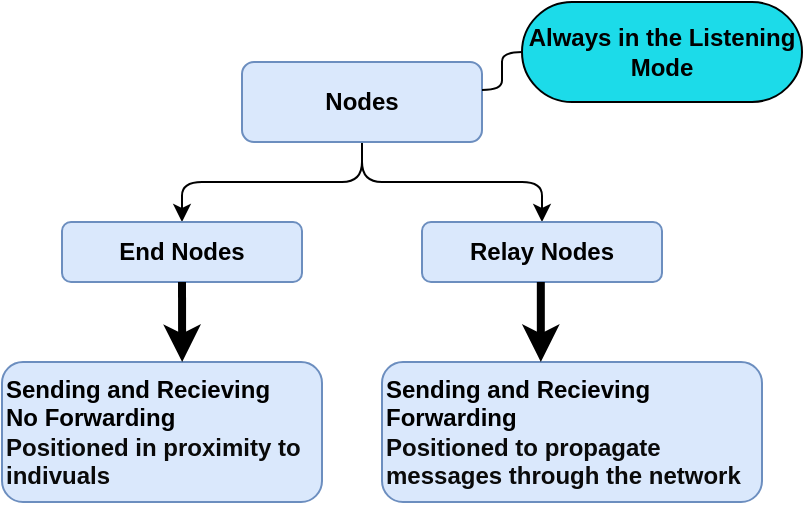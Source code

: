 <mxfile version="24.2.5" type="github">
  <diagram name="Page-1" id="7xbXfxioIFqfHObX2ar9">
    <mxGraphModel dx="934" dy="494" grid="1" gridSize="10" guides="1" tooltips="1" connect="1" arrows="1" fold="1" page="1" pageScale="1" pageWidth="827" pageHeight="1169" math="0" shadow="0">
      <root>
        <mxCell id="0" />
        <mxCell id="1" parent="0" />
        <mxCell id="MZN7k5DwSSgvoQKyhhBz-5" style="edgeStyle=orthogonalEdgeStyle;rounded=1;orthogonalLoop=1;jettySize=auto;html=1;exitX=0.5;exitY=1;exitDx=0;exitDy=0;entryX=0.5;entryY=0;entryDx=0;entryDy=0;curved=0;" edge="1" parent="1" source="MZN7k5DwSSgvoQKyhhBz-1" target="MZN7k5DwSSgvoQKyhhBz-3">
          <mxGeometry relative="1" as="geometry" />
        </mxCell>
        <mxCell id="MZN7k5DwSSgvoQKyhhBz-6" style="edgeStyle=orthogonalEdgeStyle;rounded=1;orthogonalLoop=1;jettySize=auto;html=1;exitX=0.5;exitY=1;exitDx=0;exitDy=0;entryX=0.5;entryY=0;entryDx=0;entryDy=0;curved=0;" edge="1" parent="1" source="MZN7k5DwSSgvoQKyhhBz-1" target="MZN7k5DwSSgvoQKyhhBz-4">
          <mxGeometry relative="1" as="geometry" />
        </mxCell>
        <mxCell id="MZN7k5DwSSgvoQKyhhBz-1" value="Nodes" style="rounded=1;whiteSpace=wrap;html=1;fillColor=#dae8fc;strokeColor=#6c8ebf;fontStyle=1" vertex="1" parent="1">
          <mxGeometry x="350" y="100" width="120" height="40" as="geometry" />
        </mxCell>
        <mxCell id="MZN7k5DwSSgvoQKyhhBz-3" value="End Nodes" style="rounded=1;whiteSpace=wrap;html=1;fillColor=#dae8fc;strokeColor=#6c8ebf;fontStyle=1" vertex="1" parent="1">
          <mxGeometry x="260" y="180" width="120" height="30" as="geometry" />
        </mxCell>
        <mxCell id="MZN7k5DwSSgvoQKyhhBz-4" value="Relay Nodes" style="rounded=1;whiteSpace=wrap;html=1;fillColor=#dae8fc;strokeColor=#6c8ebf;fontStyle=1" vertex="1" parent="1">
          <mxGeometry x="440" y="180" width="120" height="30" as="geometry" />
        </mxCell>
        <mxCell id="MZN7k5DwSSgvoQKyhhBz-7" value="&lt;b style=&quot;background-color: initial;&quot;&gt;Sending and Recieving&lt;/b&gt;&lt;br&gt;&lt;b style=&quot;background-color: initial;&quot;&gt;No Forwarding&lt;/b&gt;&lt;br&gt;&lt;b style=&quot;color: rgb(10, 10, 10); background-color: initial;&quot;&gt;Positioned in proximity to indivuals&lt;/b&gt;" style="rounded=1;whiteSpace=wrap;html=1;fillColor=#dae8fc;strokeColor=#6c8ebf;align=left;fillStyle=auto;" vertex="1" parent="1">
          <mxGeometry x="230" y="250" width="160" height="70" as="geometry" />
        </mxCell>
        <mxCell id="MZN7k5DwSSgvoQKyhhBz-8" value="&lt;b style=&quot;forced-color-adjust: none; color: rgb(0, 0, 0); font-family: Helvetica; font-size: 12px; font-style: normal; font-variant-ligatures: normal; font-variant-caps: normal; letter-spacing: normal; orphans: 2; text-indent: 0px; text-transform: none; widows: 2; word-spacing: 0px; -webkit-text-stroke-width: 0px; white-space: normal; background-color: initial; text-decoration-thickness: initial; text-decoration-style: initial; text-decoration-color: initial;&quot;&gt;Sending and Recieving&lt;/b&gt;&lt;br style=&quot;forced-color-adjust: none; color: rgb(0, 0, 0); font-family: Helvetica; font-size: 12px; font-style: normal; font-variant-ligatures: normal; font-variant-caps: normal; font-weight: 400; letter-spacing: normal; orphans: 2; text-indent: 0px; text-transform: none; widows: 2; word-spacing: 0px; -webkit-text-stroke-width: 0px; white-space: normal; background-color: rgb(251, 251, 251); text-decoration-thickness: initial; text-decoration-style: initial; text-decoration-color: initial;&quot;&gt;&lt;b style=&quot;forced-color-adjust: none; color: rgb(0, 0, 0); font-family: Helvetica; font-size: 12px; font-style: normal; font-variant-ligatures: normal; font-variant-caps: normal; letter-spacing: normal; orphans: 2; text-indent: 0px; text-transform: none; widows: 2; word-spacing: 0px; -webkit-text-stroke-width: 0px; white-space: normal; background-color: initial; text-decoration-thickness: initial; text-decoration-style: initial; text-decoration-color: initial;&quot;&gt;Forwarding&lt;/b&gt;&lt;br style=&quot;forced-color-adjust: none; color: rgb(0, 0, 0); font-family: Helvetica; font-size: 12px; font-style: normal; font-variant-ligatures: normal; font-variant-caps: normal; font-weight: 400; letter-spacing: normal; orphans: 2; text-indent: 0px; text-transform: none; widows: 2; word-spacing: 0px; -webkit-text-stroke-width: 0px; white-space: normal; background-color: rgb(251, 251, 251); text-decoration-thickness: initial; text-decoration-style: initial; text-decoration-color: initial;&quot;&gt;&lt;b style=&quot;forced-color-adjust: none; font-family: Helvetica; font-size: 12px; font-style: normal; font-variant-ligatures: normal; font-variant-caps: normal; letter-spacing: normal; orphans: 2; text-indent: 0px; text-transform: none; widows: 2; word-spacing: 0px; -webkit-text-stroke-width: 0px; white-space: normal; background-color: initial; text-decoration-thickness: initial; text-decoration-style: initial; text-decoration-color: initial; color: rgb(10, 10, 10);&quot;&gt;Positioned to propagate messages through the network&lt;/b&gt;" style="rounded=1;whiteSpace=wrap;html=1;fillColor=#dae8fc;strokeColor=#6c8ebf;align=left;" vertex="1" parent="1">
          <mxGeometry x="420" y="250" width="190" height="70" as="geometry" />
        </mxCell>
        <mxCell id="MZN7k5DwSSgvoQKyhhBz-11" value="" style="endArrow=classic;html=1;rounded=0;exitX=0.5;exitY=1;exitDx=0;exitDy=0;entryX=0.563;entryY=0;entryDx=0;entryDy=0;entryPerimeter=0;strokeWidth=4;" edge="1" parent="1" source="MZN7k5DwSSgvoQKyhhBz-3" target="MZN7k5DwSSgvoQKyhhBz-7">
          <mxGeometry width="50" height="50" relative="1" as="geometry">
            <mxPoint x="320" y="250" as="sourcePoint" />
            <mxPoint x="370" y="200" as="targetPoint" />
          </mxGeometry>
        </mxCell>
        <mxCell id="MZN7k5DwSSgvoQKyhhBz-12" value="" style="endArrow=classic;html=1;rounded=0;exitX=0.5;exitY=1;exitDx=0;exitDy=0;entryX=0.563;entryY=0;entryDx=0;entryDy=0;entryPerimeter=0;strokeWidth=4;" edge="1" parent="1">
          <mxGeometry width="50" height="50" relative="1" as="geometry">
            <mxPoint x="499.41" y="210" as="sourcePoint" />
            <mxPoint x="499.41" y="250" as="targetPoint" />
          </mxGeometry>
        </mxCell>
        <mxCell id="MZN7k5DwSSgvoQKyhhBz-17" value="&lt;b&gt;Always in the Listening Mode&lt;/b&gt;" style="whiteSpace=wrap;html=1;rounded=1;arcSize=50;align=center;verticalAlign=middle;strokeWidth=1;autosize=1;spacing=4;treeFolding=1;treeMoving=1;newEdgeStyle={&quot;edgeStyle&quot;:&quot;entityRelationEdgeStyle&quot;,&quot;startArrow&quot;:&quot;none&quot;,&quot;endArrow&quot;:&quot;none&quot;,&quot;segment&quot;:10,&quot;curved&quot;:1,&quot;sourcePerimeterSpacing&quot;:0,&quot;targetPerimeterSpacing&quot;:0};fillColor=#1cdbe9;" vertex="1" collapsed="1" parent="1">
          <mxGeometry x="490" y="70" width="140" height="50" as="geometry" />
        </mxCell>
        <mxCell id="MZN7k5DwSSgvoQKyhhBz-18" value="" style="edgeStyle=entityRelationEdgeStyle;startArrow=none;endArrow=none;segment=10;curved=1;sourcePerimeterSpacing=0;targetPerimeterSpacing=0;rounded=0;" edge="1" target="MZN7k5DwSSgvoQKyhhBz-17" parent="1">
          <mxGeometry relative="1" as="geometry">
            <mxPoint x="470" y="114" as="sourcePoint" />
          </mxGeometry>
        </mxCell>
      </root>
    </mxGraphModel>
  </diagram>
</mxfile>
